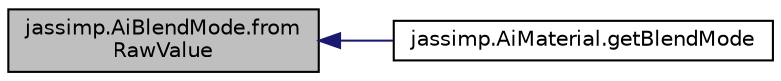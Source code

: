 digraph "jassimp.AiBlendMode.fromRawValue"
{
  edge [fontname="Helvetica",fontsize="10",labelfontname="Helvetica",labelfontsize="10"];
  node [fontname="Helvetica",fontsize="10",shape=record];
  rankdir="LR";
  Node1 [label="jassimp.AiBlendMode.from\lRawValue",height=0.2,width=0.4,color="black", fillcolor="grey75", style="filled", fontcolor="black"];
  Node1 -> Node2 [dir="back",color="midnightblue",fontsize="10",style="solid",fontname="Helvetica"];
  Node2 [label="jassimp.AiMaterial.getBlendMode",height=0.2,width=0.4,color="black", fillcolor="white", style="filled",URL="$classjassimp_1_1_ai_material.html#ae86ba03c053112591c6aa8cc7d6ecc13"];
}
